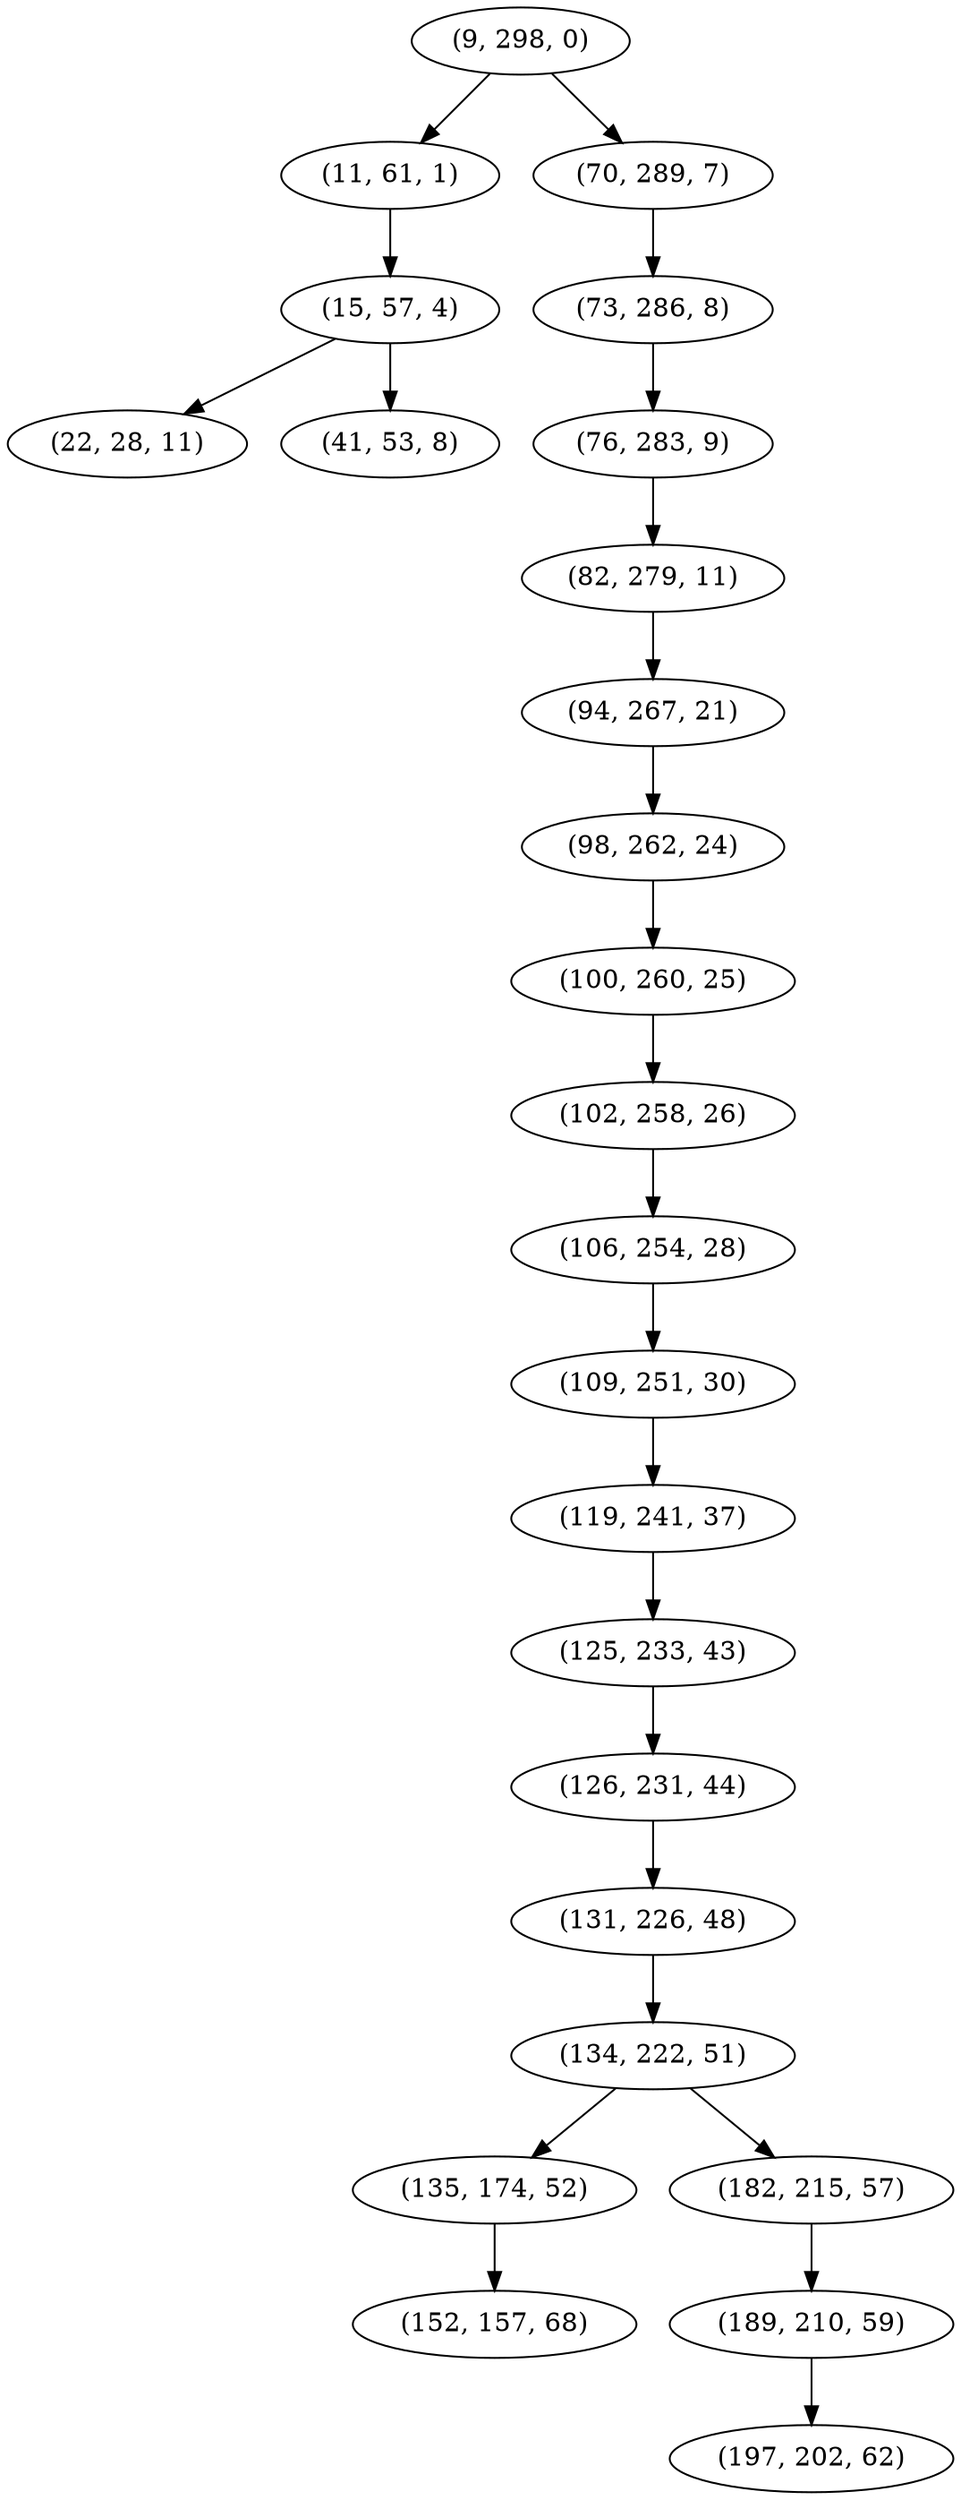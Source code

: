 digraph tree {
    "(9, 298, 0)";
    "(11, 61, 1)";
    "(15, 57, 4)";
    "(22, 28, 11)";
    "(41, 53, 8)";
    "(70, 289, 7)";
    "(73, 286, 8)";
    "(76, 283, 9)";
    "(82, 279, 11)";
    "(94, 267, 21)";
    "(98, 262, 24)";
    "(100, 260, 25)";
    "(102, 258, 26)";
    "(106, 254, 28)";
    "(109, 251, 30)";
    "(119, 241, 37)";
    "(125, 233, 43)";
    "(126, 231, 44)";
    "(131, 226, 48)";
    "(134, 222, 51)";
    "(135, 174, 52)";
    "(152, 157, 68)";
    "(182, 215, 57)";
    "(189, 210, 59)";
    "(197, 202, 62)";
    "(9, 298, 0)" -> "(11, 61, 1)";
    "(9, 298, 0)" -> "(70, 289, 7)";
    "(11, 61, 1)" -> "(15, 57, 4)";
    "(15, 57, 4)" -> "(22, 28, 11)";
    "(15, 57, 4)" -> "(41, 53, 8)";
    "(70, 289, 7)" -> "(73, 286, 8)";
    "(73, 286, 8)" -> "(76, 283, 9)";
    "(76, 283, 9)" -> "(82, 279, 11)";
    "(82, 279, 11)" -> "(94, 267, 21)";
    "(94, 267, 21)" -> "(98, 262, 24)";
    "(98, 262, 24)" -> "(100, 260, 25)";
    "(100, 260, 25)" -> "(102, 258, 26)";
    "(102, 258, 26)" -> "(106, 254, 28)";
    "(106, 254, 28)" -> "(109, 251, 30)";
    "(109, 251, 30)" -> "(119, 241, 37)";
    "(119, 241, 37)" -> "(125, 233, 43)";
    "(125, 233, 43)" -> "(126, 231, 44)";
    "(126, 231, 44)" -> "(131, 226, 48)";
    "(131, 226, 48)" -> "(134, 222, 51)";
    "(134, 222, 51)" -> "(135, 174, 52)";
    "(134, 222, 51)" -> "(182, 215, 57)";
    "(135, 174, 52)" -> "(152, 157, 68)";
    "(182, 215, 57)" -> "(189, 210, 59)";
    "(189, 210, 59)" -> "(197, 202, 62)";
}
